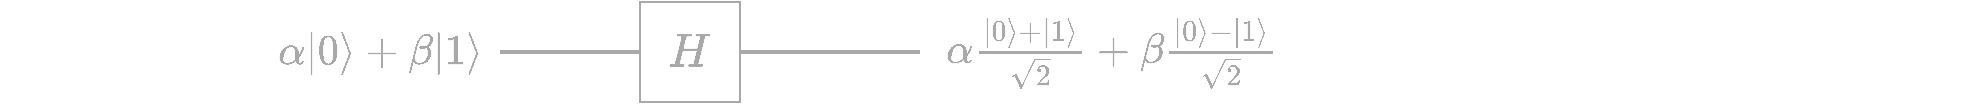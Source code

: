 <mxfile version="24.7.17">
  <diagram name="Page-1" id="7HACSW4f3ROAIHYStb8n">
    <mxGraphModel dx="1452" dy="443" grid="1" gridSize="10" guides="1" tooltips="1" connect="1" arrows="1" fold="1" page="1" pageScale="1" pageWidth="850" pageHeight="1100" math="1" shadow="0">
      <root>
        <mxCell id="0" />
        <mxCell id="1" parent="0" />
        <mxCell id="ofvhHJnRquz5iOquKd-e-1" value="&lt;font style=&quot;font-size: 20px;&quot;&gt;\(H\)&lt;/font&gt;" style="rounded=0;whiteSpace=wrap;html=1;strokeColor=#A9A9A9;fontColor=#A9A9A9;" parent="1" vertex="1">
          <mxGeometry x="230" y="270" width="50" height="50" as="geometry" />
        </mxCell>
        <mxCell id="ofvhHJnRquz5iOquKd-e-5" value="" style="endArrow=none;html=1;rounded=0;fillColor=#1ba1e2;strokeColor=#A9A9A9;strokeWidth=2;exitX=1;exitY=0.5;exitDx=0;exitDy=0;" parent="1" source="ofvhHJnRquz5iOquKd-e-1" edge="1">
          <mxGeometry width="50" height="50" relative="1" as="geometry">
            <mxPoint x="300" y="280" as="sourcePoint" />
            <mxPoint x="370" y="295" as="targetPoint" />
          </mxGeometry>
        </mxCell>
        <mxCell id="ofvhHJnRquz5iOquKd-e-7" value="" style="endArrow=none;html=1;rounded=0;exitX=0;exitY=0.5;exitDx=0;exitDy=0;fillColor=#60a917;strokeColor=#A9A9A9;strokeWidth=2;" parent="1" source="ofvhHJnRquz5iOquKd-e-1" edge="1">
          <mxGeometry width="50" height="50" relative="1" as="geometry">
            <mxPoint x="220" y="320" as="sourcePoint" />
            <mxPoint x="160" y="295" as="targetPoint" />
          </mxGeometry>
        </mxCell>
        <mxCell id="ofvhHJnRquz5iOquKd-e-8" value="\(\alpha\vert 0\rangle + \beta \vert 1 \rangle\)" style="text;html=1;align=center;verticalAlign=middle;resizable=0;points=[];autosize=1;strokeColor=none;fillColor=none;fontColor=#A9A9A9;fontSize=18;" parent="1" vertex="1">
          <mxGeometry x="-90" y="275" width="380" height="40" as="geometry" />
        </mxCell>
        <mxCell id="JB1VXEbkWfxb0IaCivZC-2" value="\(\alpha \frac{\vert 0 \rangle + \vert 1 \rangle}{\sqrt{2}} + \beta\frac{\vert 0 \rangle - \vert 1 \rangle}{\sqrt{2}}\)" style="text;html=1;align=center;verticalAlign=middle;resizable=0;points=[];autosize=1;strokeColor=none;fillColor=none;fontColor=#A9A9A9;fontSize=18;" vertex="1" parent="1">
          <mxGeometry x="30" y="275" width="870" height="40" as="geometry" />
        </mxCell>
      </root>
    </mxGraphModel>
  </diagram>
</mxfile>
